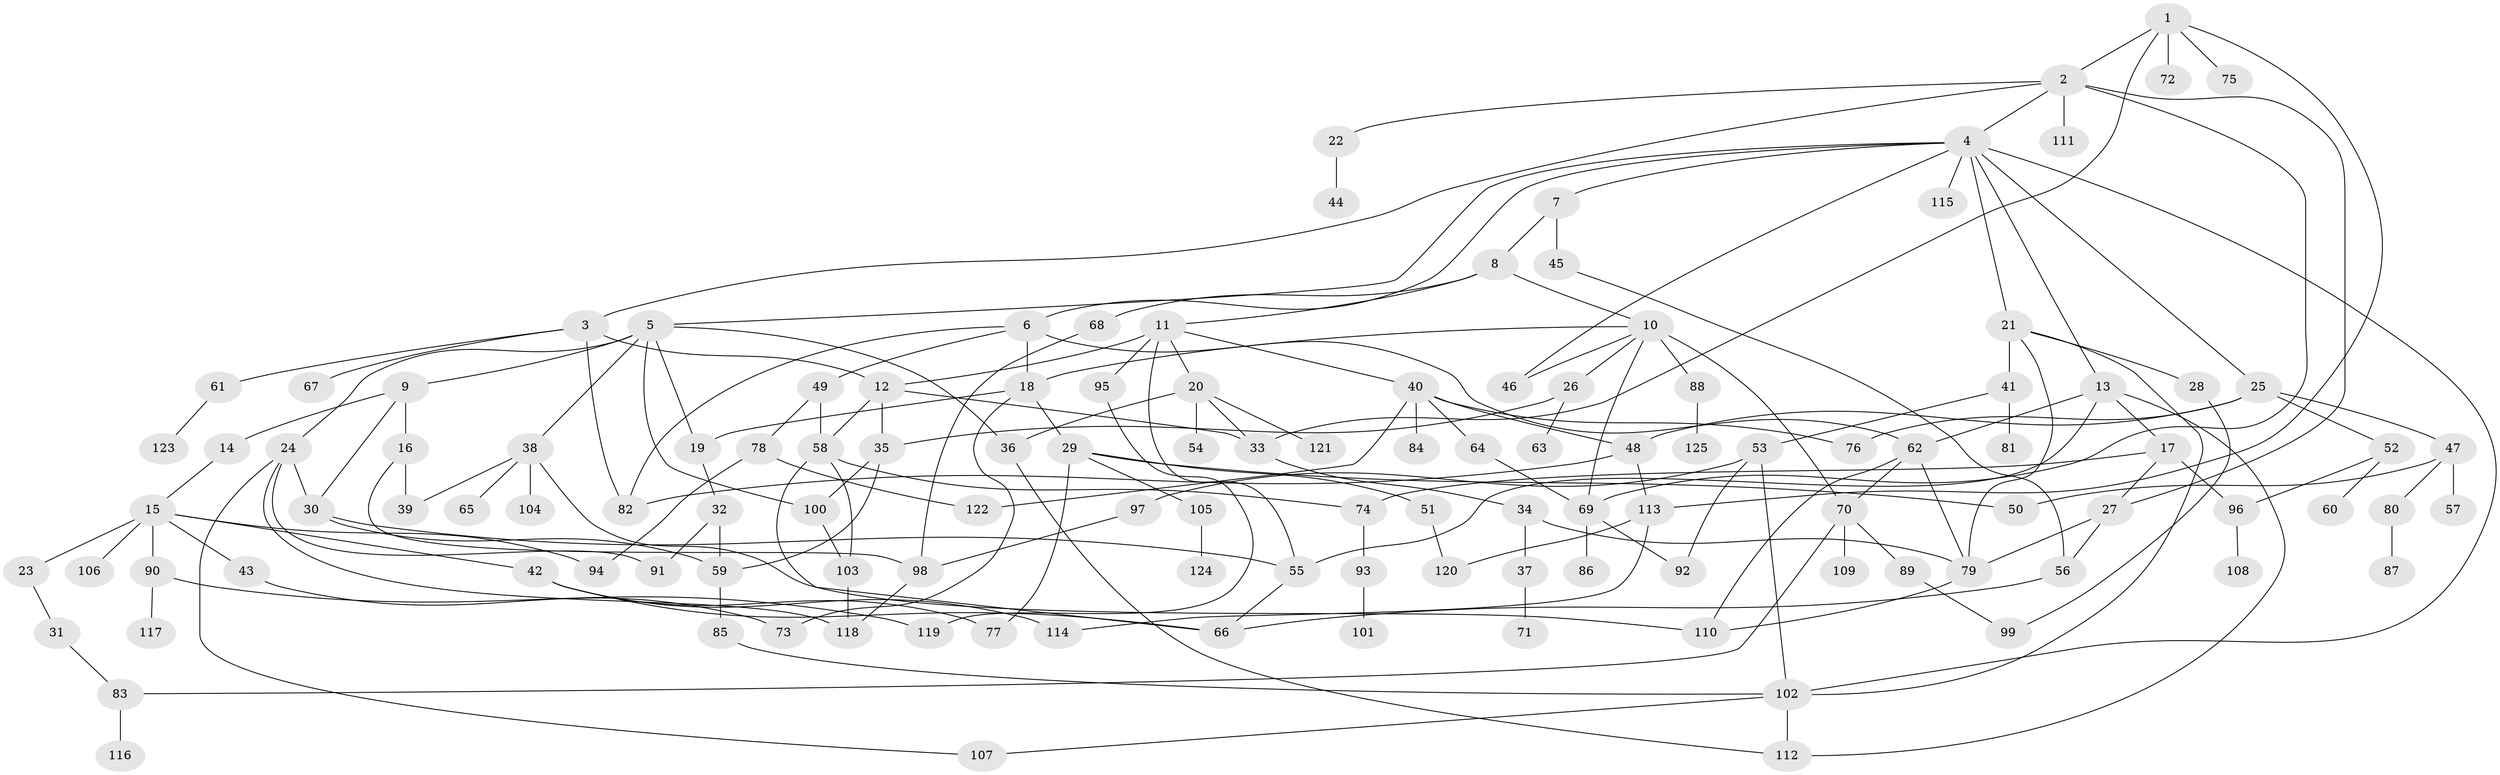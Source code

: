 // Generated by graph-tools (version 1.1) at 2025/49/03/09/25 03:49:15]
// undirected, 125 vertices, 184 edges
graph export_dot {
graph [start="1"]
  node [color=gray90,style=filled];
  1;
  2;
  3;
  4;
  5;
  6;
  7;
  8;
  9;
  10;
  11;
  12;
  13;
  14;
  15;
  16;
  17;
  18;
  19;
  20;
  21;
  22;
  23;
  24;
  25;
  26;
  27;
  28;
  29;
  30;
  31;
  32;
  33;
  34;
  35;
  36;
  37;
  38;
  39;
  40;
  41;
  42;
  43;
  44;
  45;
  46;
  47;
  48;
  49;
  50;
  51;
  52;
  53;
  54;
  55;
  56;
  57;
  58;
  59;
  60;
  61;
  62;
  63;
  64;
  65;
  66;
  67;
  68;
  69;
  70;
  71;
  72;
  73;
  74;
  75;
  76;
  77;
  78;
  79;
  80;
  81;
  82;
  83;
  84;
  85;
  86;
  87;
  88;
  89;
  90;
  91;
  92;
  93;
  94;
  95;
  96;
  97;
  98;
  99;
  100;
  101;
  102;
  103;
  104;
  105;
  106;
  107;
  108;
  109;
  110;
  111;
  112;
  113;
  114;
  115;
  116;
  117;
  118;
  119;
  120;
  121;
  122;
  123;
  124;
  125;
  1 -- 2;
  1 -- 72;
  1 -- 75;
  1 -- 33;
  1 -- 113;
  2 -- 3;
  2 -- 4;
  2 -- 22;
  2 -- 27;
  2 -- 111;
  2 -- 69;
  3 -- 12;
  3 -- 61;
  3 -- 67;
  3 -- 82;
  4 -- 5;
  4 -- 6;
  4 -- 7;
  4 -- 13;
  4 -- 21;
  4 -- 25;
  4 -- 46;
  4 -- 102;
  4 -- 115;
  5 -- 9;
  5 -- 19;
  5 -- 24;
  5 -- 36;
  5 -- 38;
  5 -- 100;
  6 -- 18;
  6 -- 49;
  6 -- 62;
  6 -- 82;
  7 -- 8;
  7 -- 45;
  8 -- 10;
  8 -- 11;
  8 -- 68;
  9 -- 14;
  9 -- 16;
  9 -- 30;
  10 -- 26;
  10 -- 88;
  10 -- 46;
  10 -- 70;
  10 -- 69;
  10 -- 18;
  11 -- 20;
  11 -- 40;
  11 -- 95;
  11 -- 12;
  11 -- 55;
  12 -- 33;
  12 -- 58;
  12 -- 35;
  13 -- 17;
  13 -- 112;
  13 -- 62;
  13 -- 55;
  14 -- 15;
  15 -- 23;
  15 -- 42;
  15 -- 43;
  15 -- 90;
  15 -- 106;
  15 -- 94;
  16 -- 39;
  16 -- 98;
  17 -- 27;
  17 -- 96;
  17 -- 74;
  18 -- 29;
  18 -- 73;
  18 -- 19;
  19 -- 32;
  20 -- 54;
  20 -- 121;
  20 -- 36;
  20 -- 33;
  21 -- 28;
  21 -- 41;
  21 -- 79;
  21 -- 102;
  22 -- 44;
  23 -- 31;
  24 -- 30;
  24 -- 118;
  24 -- 91;
  24 -- 107;
  25 -- 47;
  25 -- 52;
  25 -- 76;
  25 -- 48;
  26 -- 35;
  26 -- 63;
  27 -- 79;
  27 -- 56;
  28 -- 99;
  29 -- 51;
  29 -- 105;
  29 -- 77;
  29 -- 50;
  30 -- 55;
  30 -- 59;
  31 -- 83;
  32 -- 59;
  32 -- 91;
  33 -- 34;
  34 -- 37;
  34 -- 79;
  35 -- 100;
  35 -- 59;
  36 -- 112;
  37 -- 71;
  38 -- 65;
  38 -- 104;
  38 -- 110;
  38 -- 39;
  40 -- 48;
  40 -- 64;
  40 -- 76;
  40 -- 84;
  40 -- 122;
  41 -- 53;
  41 -- 81;
  42 -- 66;
  42 -- 77;
  42 -- 114;
  43 -- 73;
  45 -- 56;
  47 -- 50;
  47 -- 57;
  47 -- 80;
  48 -- 113;
  48 -- 82;
  49 -- 78;
  49 -- 58;
  51 -- 120;
  52 -- 60;
  52 -- 96;
  53 -- 92;
  53 -- 97;
  53 -- 102;
  55 -- 66;
  56 -- 66;
  58 -- 74;
  58 -- 103;
  58 -- 66;
  59 -- 85;
  61 -- 123;
  62 -- 70;
  62 -- 79;
  62 -- 110;
  64 -- 69;
  68 -- 98;
  69 -- 86;
  69 -- 92;
  70 -- 83;
  70 -- 89;
  70 -- 109;
  74 -- 93;
  78 -- 94;
  78 -- 122;
  79 -- 110;
  80 -- 87;
  83 -- 116;
  85 -- 102;
  88 -- 125;
  89 -- 99;
  90 -- 117;
  90 -- 119;
  93 -- 101;
  95 -- 119;
  96 -- 108;
  97 -- 98;
  98 -- 118;
  100 -- 103;
  102 -- 107;
  102 -- 112;
  103 -- 118;
  105 -- 124;
  113 -- 114;
  113 -- 120;
}

